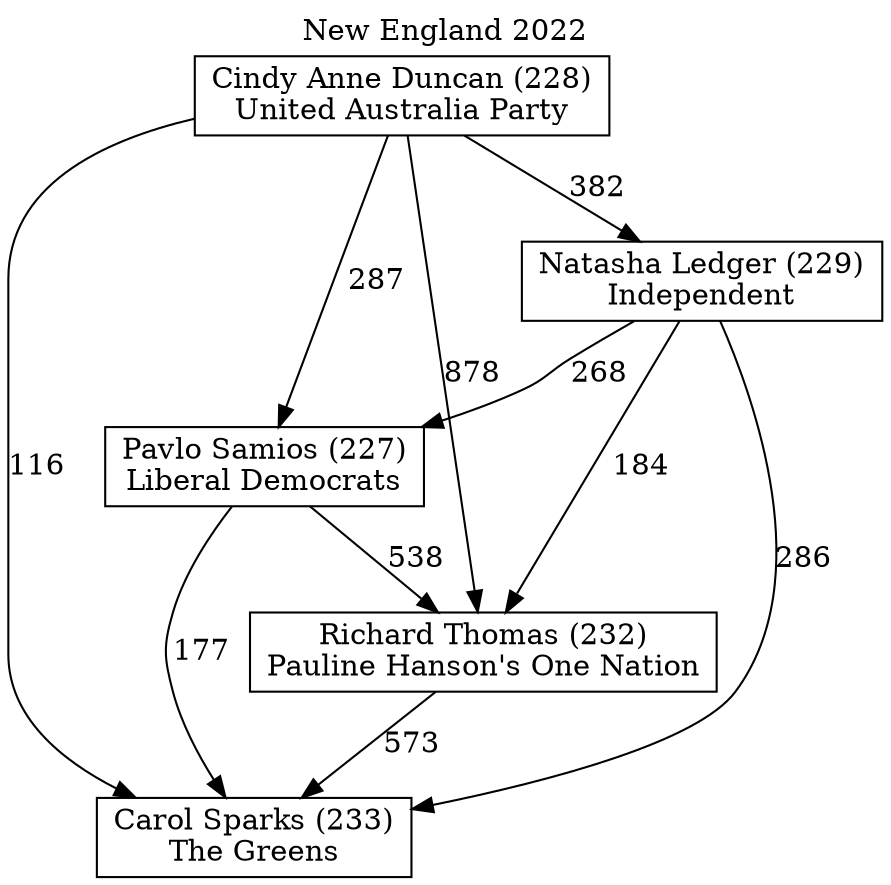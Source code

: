 // House preference flow
digraph "Carol Sparks (233)_New England_2022" {
	graph [label="New England 2022" labelloc=t mclimit=10]
	node [shape=box]
	"Cindy Anne Duncan (228)" [label="Cindy Anne Duncan (228)
United Australia Party"]
	"Richard Thomas (232)" [label="Richard Thomas (232)
Pauline Hanson's One Nation"]
	"Carol Sparks (233)" [label="Carol Sparks (233)
The Greens"]
	"Pavlo Samios (227)" [label="Pavlo Samios (227)
Liberal Democrats"]
	"Natasha Ledger (229)" [label="Natasha Ledger (229)
Independent"]
	"Cindy Anne Duncan (228)" -> "Richard Thomas (232)" [label=878]
	"Cindy Anne Duncan (228)" -> "Pavlo Samios (227)" [label=287]
	"Natasha Ledger (229)" -> "Carol Sparks (233)" [label=286]
	"Richard Thomas (232)" -> "Carol Sparks (233)" [label=573]
	"Natasha Ledger (229)" -> "Pavlo Samios (227)" [label=268]
	"Pavlo Samios (227)" -> "Carol Sparks (233)" [label=177]
	"Cindy Anne Duncan (228)" -> "Natasha Ledger (229)" [label=382]
	"Pavlo Samios (227)" -> "Richard Thomas (232)" [label=538]
	"Cindy Anne Duncan (228)" -> "Carol Sparks (233)" [label=116]
	"Natasha Ledger (229)" -> "Richard Thomas (232)" [label=184]
}
